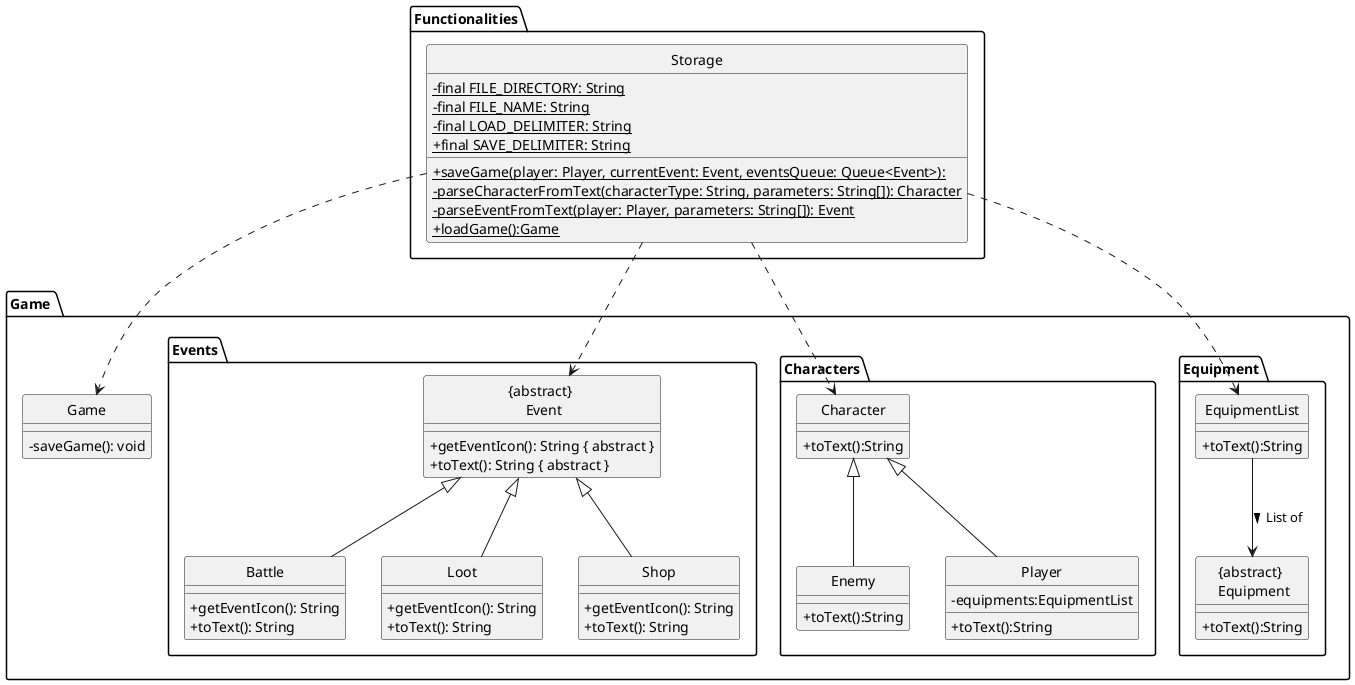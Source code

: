 @startuml
hide circle
skinparam classAttributeIconSize 0

package Functionalities {
    class Storage {
        -{static} final FILE_DIRECTORY: String
        -{static} final FILE_NAME: String
        -{static} final LOAD_DELIMITER: String
        +{static} final SAVE_DELIMITER: String

        +{static}saveGame(player: Player, currentEvent: Event, eventsQueue: Queue<Event>):
        -{static}parseCharacterFromText(characterType: String, parameters: String[]): Character
        -{static}parseEventFromText(player: Player, parameters: String[]): Event
        +{static}loadGame():Game
    }
}
package "Game " {
    package Events {
        class "{abstract} \n Event" {
            +getEventIcon(): String { abstract }
            +toText(): String { abstract }
        }
        class Battle {
            +getEventIcon(): String
            +toText(): String
        }
        class Loot {
            +getEventIcon(): String
            +toText(): String
        }
        class Shop {
            +getEventIcon(): String
            +toText(): String
        }
    }
    package Characters {
        class Character {
            +toText():String
        }
        class Enemy {
            +toText():String
        }
        class Player {
            -equipments:EquipmentList
            +toText():String
        }
    }
    package Equipment {
        class "{abstract} \n Equipment" {
            +toText():String
        }

        class EquipmentList {
            +toText():String
        }
    }
    class Game {
        -saveGame(): void
    }
}

Storage ..> "{abstract} \n Event"
Storage ..> Character
Character <|-- Enemy
Character <|-- Player

Storage ..> EquipmentList
EquipmentList --> "{abstract} \n Equipment": List of >
"{abstract} \n Event" <|-- Battle
"{abstract} \n Event" <|-- Loot
"{abstract} \n Event" <|-- Shop

Storage ..> Game
@enduml